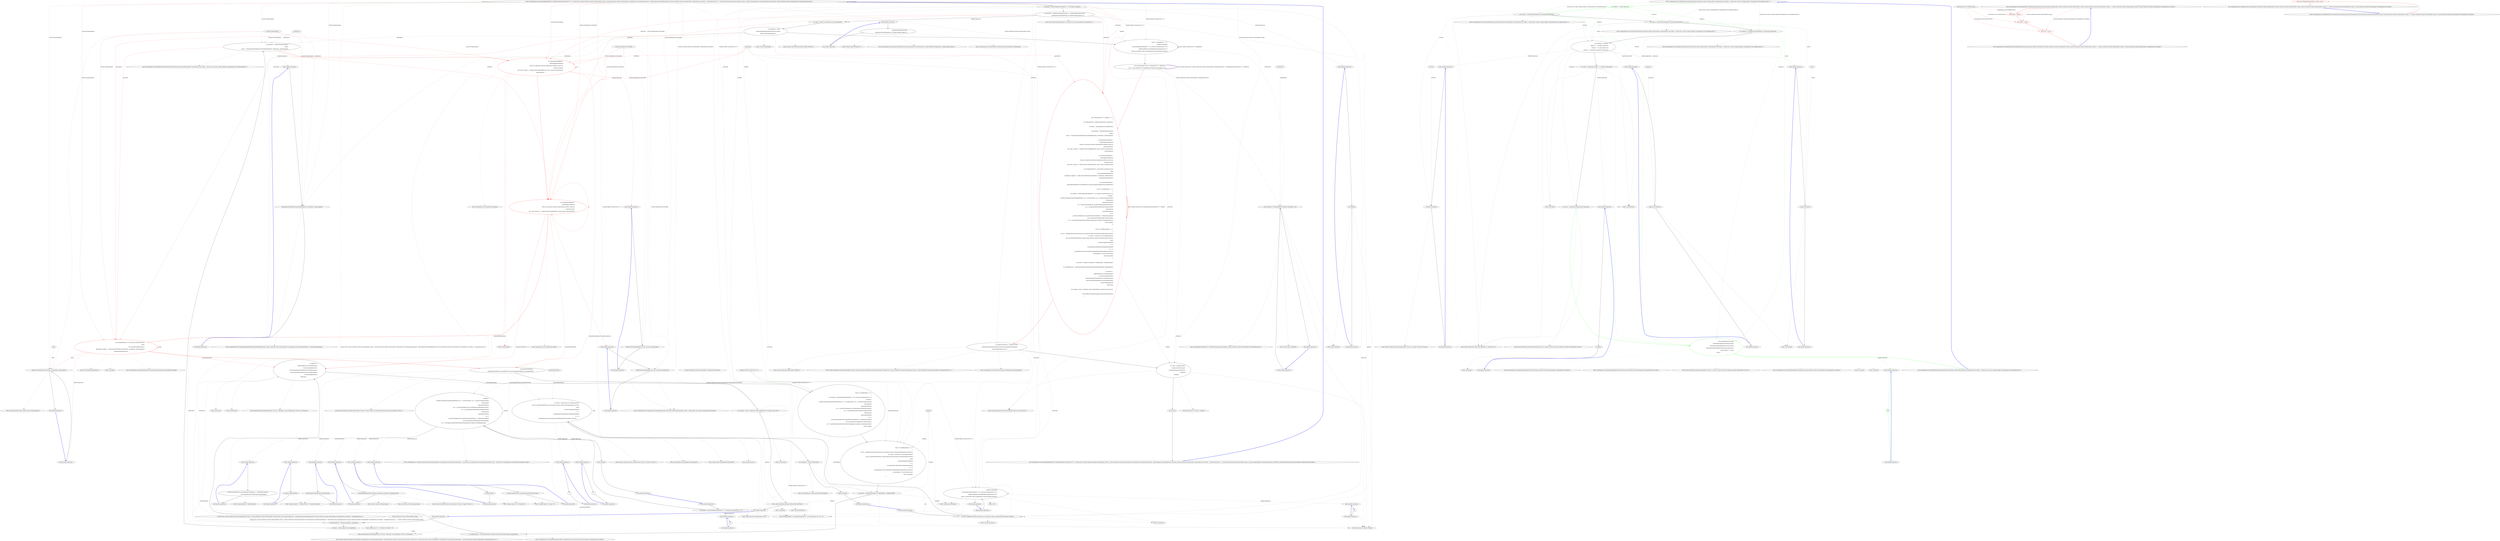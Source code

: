 digraph  {
m0_65 [label="Entry CommandLine.Core.TokenPartitioner.Partition(System.Collections.Generic.IEnumerable<CommandLine.Core.Token>, System.Func<string, CSharpx.Maybe<CommandLine.Core.TypeDescriptor>>)", span="12-12", cluster="CommandLine.Core.TokenPartitioner.Partition(System.Collections.Generic.IEnumerable<CommandLine.Core.Token>, System.Func<string, CSharpx.Maybe<CommandLine.Core.TypeDescriptor>>)", file="InstanceBuilder.cs"];
m0_14 [label="Entry Unk.ThrowingValidate", span="", cluster="Unk.ThrowingValidate", file="InstanceBuilder.cs"];
m0_101 [label="Entry T.SetProperties<T>(System.Collections.Generic.IEnumerable<CommandLine.Core.SpecificationProperty>, System.Func<CommandLine.Core.SpecificationProperty, bool>, System.Func<CommandLine.Core.SpecificationProperty, object>)", span="82-82", cluster="T.SetProperties<T>(System.Collections.Generic.IEnumerable<CommandLine.Core.SpecificationProperty>, System.Func<CommandLine.Core.SpecificationProperty, bool>, System.Func<CommandLine.Core.SpecificationProperty, object>)", file="InstanceBuilder.cs"];
m0_95 [label="Entry string.MatchName(string, string, System.StringComparer)", span="8-8", cluster="string.MatchName(string, string, System.StringComparer)", file="InstanceBuilder.cs"];
m0_140 [label="Entry System.Collections.Generic.IEnumerable<TSource>.ToArray<TSource>()", span="0-0", cluster="System.Collections.Generic.IEnumerable<TSource>.ToArray<TSource>()", file="InstanceBuilder.cs"];
m0_88 [label="Entry CommandLine.Core.TypeConverter.ChangeType(System.Collections.Generic.IEnumerable<string>, System.Type, bool, System.Globalization.CultureInfo)", span="14-14", cluster="CommandLine.Core.TypeConverter.ChangeType(System.Collections.Generic.IEnumerable<string>, System.Type, bool, System.Globalization.CultureInfo)", file="InstanceBuilder.cs"];
m0_0 [label="Entry CommandLine.Core.InstanceBuilder.Build<T>(CSharpx.Maybe<System.Func<T>>, System.Func<System.Collections.Generic.IEnumerable<string>, System.Collections.Generic.IEnumerable<CommandLine.Core.OptionSpecification>, RailwaySharp.ErrorHandling.Result<System.Collections.Generic.IEnumerable<CommandLine.Core.Token>, CommandLine.Error>>, System.Collections.Generic.IEnumerable<string>, System.StringComparer, System.Globalization.CultureInfo, System.Collections.Generic.IEnumerable<CommandLine.ErrorType>)", span="14-14", cluster="CommandLine.Core.InstanceBuilder.Build<T>(CSharpx.Maybe<System.Func<T>>, System.Func<System.Collections.Generic.IEnumerable<string>, System.Collections.Generic.IEnumerable<CommandLine.Core.OptionSpecification>, RailwaySharp.ErrorHandling.Result<System.Collections.Generic.IEnumerable<CommandLine.Core.Token>, CommandLine.Error>>, System.Collections.Generic.IEnumerable<string>, System.StringComparer, System.Globalization.CultureInfo, System.Collections.Generic.IEnumerable<CommandLine.ErrorType>)", file="InstanceBuilder.cs"];
m0_1 [label="var typeInfo = factory.MapValueOrDefault(f => f().GetType(), typeof(T))", span="22-22", cluster="CommandLine.Core.InstanceBuilder.Build<T>(CSharpx.Maybe<System.Func<T>>, System.Func<System.Collections.Generic.IEnumerable<string>, System.Collections.Generic.IEnumerable<CommandLine.Core.OptionSpecification>, RailwaySharp.ErrorHandling.Result<System.Collections.Generic.IEnumerable<CommandLine.Core.Token>, CommandLine.Error>>, System.Collections.Generic.IEnumerable<string>, System.StringComparer, System.Globalization.CultureInfo, System.Collections.Generic.IEnumerable<CommandLine.ErrorType>)", file="InstanceBuilder.cs"];
m0_5 [label="Func<T> makeDefault = () =>\r\n                typeof(T).IsMutable()\r\n                    ? factory.MapValueOrDefault(f => f(), Activator.CreateInstance<T>())\r\n                    : ReflectionHelper.CreateDefaultImmutableInstance<T>(\r\n                        (from p in specProps select p.Specification.ConversionType).ToArray())", span="33-37", cluster="CommandLine.Core.InstanceBuilder.Build<T>(CSharpx.Maybe<System.Func<T>>, System.Func<System.Collections.Generic.IEnumerable<string>, System.Collections.Generic.IEnumerable<CommandLine.Core.OptionSpecification>, RailwaySharp.ErrorHandling.Result<System.Collections.Generic.IEnumerable<CommandLine.Core.Token>, CommandLine.Error>>, System.Collections.Generic.IEnumerable<string>, System.StringComparer, System.Globalization.CultureInfo, System.Collections.Generic.IEnumerable<CommandLine.ErrorType>)", file="InstanceBuilder.cs"];
m0_7 [label="Func<ParserResult<T>> buildUp = () =>\r\n            {\r\n                var tokenizerResult = tokenizer(arguments, optionSpecs);\r\n\r\n                var tokens = tokenizerResult.SucceededWith();\r\n\r\n                var partitions = TokenPartitioner.Partition(\r\n                    tokens,\r\n                    name => TypeLookup.FindTypeDescriptorAndSibling(name, optionSpecs, nameComparer));\r\n\r\n                var optionSpecPropsResult =\r\n                    OptionMapper.MapValues(\r\n                        (from pt in specProps where pt.Specification.IsOption() select pt),\r\n                        partitions.Options,\r\n                        (vals, type, isScalar) => TypeConverter.ChangeType(vals, type, isScalar, parsingCulture),\r\n                        nameComparer);\r\n\r\n                var valueSpecPropsResult =\r\n                    ValueMapper.MapValues(\r\n                        (from pt in specProps where pt.Specification.IsValue() select pt),\r\n                        partitions.Values,\r\n                        (vals, type, isScalar) => TypeConverter.ChangeType(vals, type, isScalar, parsingCulture));\r\n\r\n                var missingValueErrors = from token in partitions.Errors\r\n                    select\r\n                        new MissingValueOptionError(\r\n                            optionSpecs.Single(o => token.Text.MatchName(o.ShortName, o.LongName, nameComparer))\r\n                                .FromOptionSpecification());\r\n\r\n                var specPropsWithValue =\r\n                    optionSpecPropsResult.SucceededWith().Concat(valueSpecPropsResult.SucceededWith());\r\n\r\n                Func<T> buildMutable = () =>\r\n                {\r\n                    var mutable = factory.MapValueOrDefault(f => f(), Activator.CreateInstance<T>());\r\n                    mutable =\r\n                        mutable.SetProperties(specPropsWithValue, sp => sp.Value.IsJust(), sp => sp.Value.FromJustOrFail())\r\n                            .SetProperties(\r\n                                specPropsWithValue,\r\n                                sp => sp.Value.IsNothing() && sp.Specification.DefaultValue.IsJust(),\r\n                                sp => sp.Specification.DefaultValue.FromJustOrFail())\r\n                            .SetProperties(\r\n                                specPropsWithValue,\r\n                                sp =>\r\n                                    sp.Value.IsNothing() && sp.Specification.TargetType == TargetType.Sequence\r\n                                    && sp.Specification.DefaultValue.MatchNothing(),\r\n                                sp => sp.Property.PropertyType.GetGenericArguments().Single().CreateEmptyArray());\r\n                    return mutable;\r\n                };\r\n\r\n                Func<T> buildImmutable = () =>\r\n                {\r\n                    var ctor = typeInfo.GetConstructor((from sp in specProps select sp.Property.PropertyType).ToArray());\r\n                    var values = (from prms in ctor.GetParameters()\r\n                        join sp in specPropsWithValue on prms.Name.ToLower() equals sp.Property.Name.ToLower()\r\n                        select\r\n                            sp.Value.MapValueOrDefault(\r\n                                v => v,\r\n                                sp.Specification.DefaultValue.MapValueOrDefault(\r\n                                    d => d,\r\n                                    sp.Specification.ConversionType.CreateDefaultForImmutable()))).ToArray();\r\n                    var immutable = (T)ctor.Invoke(values);\r\n                    return immutable;\r\n                };\r\n\r\n                var instance = typeInfo.IsMutable() ? buildMutable() : buildImmutable();\r\n\r\n                var validationErrors = specPropsWithValue.Validate(SpecificationPropertyRules.Lookup(tokens));\r\n\r\n                var allErrors =\r\n                    tokenizerResult.SuccessfulMessages()\r\n                        .Concat(missingValueErrors)\r\n                        .Concat(optionSpecPropsResult.SuccessfulMessages())\r\n                        .Concat(valueSpecPropsResult.SuccessfulMessages())\r\n                        .Concat(validationErrors)\r\n                        .Memorize();\r\n\r\n                var warnings = from e in allErrors where nonFatalErrors.Contains(e.Tag) select e;\r\n\r\n                return allErrors.Except(warnings).ToParserResult(instance);\r\n            }", span="42-122", cluster="CommandLine.Core.InstanceBuilder.Build<T>(CSharpx.Maybe<System.Func<T>>, System.Func<System.Collections.Generic.IEnumerable<string>, System.Collections.Generic.IEnumerable<CommandLine.Core.OptionSpecification>, RailwaySharp.ErrorHandling.Result<System.Collections.Generic.IEnumerable<CommandLine.Core.Token>, CommandLine.Error>>, System.Collections.Generic.IEnumerable<string>, System.StringComparer, System.Globalization.CultureInfo, System.Collections.Generic.IEnumerable<CommandLine.ErrorType>)", color=red, community=0, file="InstanceBuilder.cs"];
m0_8 [label="var preprocessorErrors = arguments.Any()\r\n                ? arguments.Preprocess(PreprocessorGuards.Lookup(nameComparer))\r\n                : Enumerable.Empty<Error>()", span="124-126", cluster="CommandLine.Core.InstanceBuilder.Build<T>(CSharpx.Maybe<System.Func<T>>, System.Func<System.Collections.Generic.IEnumerable<string>, System.Collections.Generic.IEnumerable<CommandLine.Core.OptionSpecification>, RailwaySharp.ErrorHandling.Result<System.Collections.Generic.IEnumerable<CommandLine.Core.Token>, CommandLine.Error>>, System.Collections.Generic.IEnumerable<string>, System.StringComparer, System.Globalization.CultureInfo, System.Collections.Generic.IEnumerable<CommandLine.ErrorType>)", file="InstanceBuilder.cs"];
m0_9 [label="var result = arguments.Any()\r\n                ? preprocessorErrors.Any()\r\n                    ? notParsed(preprocessorErrors)\r\n                    : buildUp()\r\n                : buildUp()", span="128-132", cluster="CommandLine.Core.InstanceBuilder.Build<T>(CSharpx.Maybe<System.Func<T>>, System.Func<System.Collections.Generic.IEnumerable<string>, System.Collections.Generic.IEnumerable<CommandLine.Core.OptionSpecification>, RailwaySharp.ErrorHandling.Result<System.Collections.Generic.IEnumerable<CommandLine.Core.Token>, CommandLine.Error>>, System.Collections.Generic.IEnumerable<string>, System.StringComparer, System.Globalization.CultureInfo, System.Collections.Generic.IEnumerable<CommandLine.ErrorType>)", file="InstanceBuilder.cs"];
m0_2 [label="var specProps = typeInfo.GetSpecifications(pi => SpecificationProperty.Create(\r\n                    Specification.FromProperty(pi), pi, Maybe.Nothing<object>()))", span="24-25", cluster="CommandLine.Core.InstanceBuilder.Build<T>(CSharpx.Maybe<System.Func<T>>, System.Func<System.Collections.Generic.IEnumerable<string>, System.Collections.Generic.IEnumerable<CommandLine.Core.OptionSpecification>, RailwaySharp.ErrorHandling.Result<System.Collections.Generic.IEnumerable<CommandLine.Core.Token>, CommandLine.Error>>, System.Collections.Generic.IEnumerable<string>, System.StringComparer, System.Globalization.CultureInfo, System.Collections.Generic.IEnumerable<CommandLine.ErrorType>)", file="InstanceBuilder.cs"];
m0_3 [label="var specs = from pt in specProps select pt.Specification", span="27-27", cluster="CommandLine.Core.InstanceBuilder.Build<T>(CSharpx.Maybe<System.Func<T>>, System.Func<System.Collections.Generic.IEnumerable<string>, System.Collections.Generic.IEnumerable<CommandLine.Core.OptionSpecification>, RailwaySharp.ErrorHandling.Result<System.Collections.Generic.IEnumerable<CommandLine.Core.Token>, CommandLine.Error>>, System.Collections.Generic.IEnumerable<string>, System.StringComparer, System.Globalization.CultureInfo, System.Collections.Generic.IEnumerable<CommandLine.ErrorType>)", file="InstanceBuilder.cs"];
m0_4 [label="var optionSpecs = specs\r\n                .ThrowingValidate(SpecificationGuards.Lookup)\r\n                .OfType<OptionSpecification>()", span="29-31", cluster="CommandLine.Core.InstanceBuilder.Build<T>(CSharpx.Maybe<System.Func<T>>, System.Func<System.Collections.Generic.IEnumerable<string>, System.Collections.Generic.IEnumerable<CommandLine.Core.OptionSpecification>, RailwaySharp.ErrorHandling.Result<System.Collections.Generic.IEnumerable<CommandLine.Core.Token>, CommandLine.Error>>, System.Collections.Generic.IEnumerable<string>, System.StringComparer, System.Globalization.CultureInfo, System.Collections.Generic.IEnumerable<CommandLine.ErrorType>)", file="InstanceBuilder.cs"];
m0_6 [label="Func<IEnumerable<Error>, ParserResult<T>> notParsed =\r\n                errs => new NotParsed<T>(makeDefault().GetType().ToTypeInfo(), errs)", span="39-40", cluster="CommandLine.Core.InstanceBuilder.Build<T>(CSharpx.Maybe<System.Func<T>>, System.Func<System.Collections.Generic.IEnumerable<string>, System.Collections.Generic.IEnumerable<CommandLine.Core.OptionSpecification>, RailwaySharp.ErrorHandling.Result<System.Collections.Generic.IEnumerable<CommandLine.Core.Token>, CommandLine.Error>>, System.Collections.Generic.IEnumerable<string>, System.StringComparer, System.Globalization.CultureInfo, System.Collections.Generic.IEnumerable<CommandLine.ErrorType>)", file="InstanceBuilder.cs"];
m0_10 [label="return result;", span="134-134", cluster="CommandLine.Core.InstanceBuilder.Build<T>(CSharpx.Maybe<System.Func<T>>, System.Func<System.Collections.Generic.IEnumerable<string>, System.Collections.Generic.IEnumerable<CommandLine.Core.OptionSpecification>, RailwaySharp.ErrorHandling.Result<System.Collections.Generic.IEnumerable<CommandLine.Core.Token>, CommandLine.Error>>, System.Collections.Generic.IEnumerable<string>, System.StringComparer, System.Globalization.CultureInfo, System.Collections.Generic.IEnumerable<CommandLine.ErrorType>)", file="InstanceBuilder.cs"];
m0_11 [label="Exit CommandLine.Core.InstanceBuilder.Build<T>(CSharpx.Maybe<System.Func<T>>, System.Func<System.Collections.Generic.IEnumerable<string>, System.Collections.Generic.IEnumerable<CommandLine.Core.OptionSpecification>, RailwaySharp.ErrorHandling.Result<System.Collections.Generic.IEnumerable<CommandLine.Core.Token>, CommandLine.Error>>, System.Collections.Generic.IEnumerable<string>, System.StringComparer, System.Globalization.CultureInfo, System.Collections.Generic.IEnumerable<CommandLine.ErrorType>)", span="14-14", cluster="CommandLine.Core.InstanceBuilder.Build<T>(CSharpx.Maybe<System.Func<T>>, System.Func<System.Collections.Generic.IEnumerable<string>, System.Collections.Generic.IEnumerable<CommandLine.Core.OptionSpecification>, RailwaySharp.ErrorHandling.Result<System.Collections.Generic.IEnumerable<CommandLine.Core.Token>, CommandLine.Error>>, System.Collections.Generic.IEnumerable<string>, System.StringComparer, System.Globalization.CultureInfo, System.Collections.Generic.IEnumerable<CommandLine.ErrorType>)", file="InstanceBuilder.cs"];
m0_38 [label="Entry Unk.>", span="", cluster="Unk.>", file="InstanceBuilder.cs"];
m0_46 [label="Entry System.Type.ToTypeInfo()", span="174-174", cluster="System.Type.ToTypeInfo()", file="InstanceBuilder.cs"];
m0_20 [label="Entry System.Func<T, TResult>.Invoke(T)", span="0-0", cluster="System.Func<T, TResult>.Invoke(T)", file="InstanceBuilder.cs"];
m0_68 [label="Entry CommandLine.Core.Specification.IsValue()", span="15-15", cluster="CommandLine.Core.Specification.IsValue()", file="InstanceBuilder.cs"];
m0_74 [label="Entry System.Collections.Generic.IEnumerable<CommandLine.Core.SpecificationProperty>.Validate(System.Collections.Generic.IEnumerable<System.Func<System.Collections.Generic.IEnumerable<CommandLine.Core.SpecificationProperty>, System.Collections.Generic.IEnumerable<CommandLine.Error>>>)", span="40-40", cluster="System.Collections.Generic.IEnumerable<CommandLine.Core.SpecificationProperty>.Validate(System.Collections.Generic.IEnumerable<System.Func<System.Collections.Generic.IEnumerable<CommandLine.Core.SpecificationProperty>, System.Collections.Generic.IEnumerable<CommandLine.Error>>>)", file="InstanceBuilder.cs"];
m0_19 [label="Entry System.Linq.Enumerable.Empty<TResult>()", span="0-0", cluster="System.Linq.Enumerable.Empty<TResult>()", file="InstanceBuilder.cs"];
m0_137 [label="Entry System.Reflection.MethodBase.GetParameters()", span="0-0", cluster="System.Reflection.MethodBase.GetParameters()", file="InstanceBuilder.cs"];
m0_45 [label="Entry CommandLine.NotParsed<T>.NotParsed(CommandLine.TypeInfo, System.Collections.Generic.IEnumerable<CommandLine.Error>)", span="163-163", cluster="CommandLine.NotParsed<T>.NotParsed(CommandLine.TypeInfo, System.Collections.Generic.IEnumerable<CommandLine.Error>)", file="InstanceBuilder.cs"];
m0_139 [label="Entry System.Type.CreateDefaultForImmutable()", span="149-149", cluster="System.Type.CreateDefaultForImmutable()", file="InstanceBuilder.cs"];
m0_136 [label="Entry Unk.GetConstructor", span="", cluster="Unk.GetConstructor", file="InstanceBuilder.cs"];
m0_70 [label="Entry Unk.Single", span="", cluster="Unk.Single", file="InstanceBuilder.cs"];
m0_13 [label="Entry System.Type.GetSpecifications<T>(System.Func<System.Reflection.PropertyInfo, T>)", span="16-16", cluster="System.Type.GetSpecifications<T>(System.Func<System.Reflection.PropertyInfo, T>)", file="InstanceBuilder.cs"];
m0_78 [label="Entry Unk.Contains", span="", cluster="Unk.Contains", file="InstanceBuilder.cs"];
m0_16 [label="Entry System.Collections.Generic.IEnumerable<TSource>.Any<TSource>()", span="0-0", cluster="System.Collections.Generic.IEnumerable<TSource>.Any<TSource>()", file="InstanceBuilder.cs"];
m0_21 [label="Entry System.Func<TResult>.Invoke()", span="0-0", cluster="System.Func<TResult>.Invoke()", file="InstanceBuilder.cs"];
m0_25 [label="Entry object.GetType()", span="0-0", cluster="object.GetType()", file="InstanceBuilder.cs"];
m0_145 [label="Entry lambda expression", span="101-101", cluster="lambda expression", file="InstanceBuilder.cs"];
m0_33 [label="typeof(T).IsMutable()\r\n                    ? factory.MapValueOrDefault(f => f(), Activator.CreateInstance<T>())\r\n                    : ReflectionHelper.CreateDefaultImmutableInstance<T>(\r\n                        (from p in specProps select p.Specification.ConversionType).ToArray())", span="34-37", cluster="lambda expression", file="InstanceBuilder.cs"];
m0_48 [label="var tokenizerResult = tokenizer(arguments, optionSpecs)", span="44-44", cluster="lambda expression", file="InstanceBuilder.cs"];
m0_50 [label="var partitions = TokenPartitioner.Partition(\r\n                    tokens,\r\n                    name => TypeLookup.FindTypeDescriptorAndSibling(name, optionSpecs, nameComparer))", span="48-50", cluster="lambda expression", file="InstanceBuilder.cs"];
m0_82 [label="TypeLookup.FindTypeDescriptorAndSibling(name, optionSpecs, nameComparer)", span="50-50", cluster="lambda expression", file="InstanceBuilder.cs"];
m0_51 [label="var optionSpecPropsResult =\r\n                    OptionMapper.MapValues(\r\n                        (from pt in specProps where pt.Specification.IsOption() select pt),\r\n                        partitions.Options,\r\n                        (vals, type, isScalar) => TypeConverter.ChangeType(vals, type, isScalar, parsingCulture),\r\n                        nameComparer)", span="52-57", cluster="lambda expression", color=red, community=0, file="InstanceBuilder.cs"];
m0_86 [label="TypeConverter.ChangeType(vals, type, isScalar, parsingCulture)", span="56-56", cluster="lambda expression", file="InstanceBuilder.cs"];
m0_52 [label="var valueSpecPropsResult =\r\n                    ValueMapper.MapValues(\r\n                        (from pt in specProps where pt.Specification.IsValue() select pt),\r\n                        partitions.Values,\r\n                        (vals, type, isScalar) => TypeConverter.ChangeType(vals, type, isScalar, parsingCulture))", span="59-63", cluster="lambda expression", color=red, community=0, file="InstanceBuilder.cs"];
m0_90 [label="TypeConverter.ChangeType(vals, type, isScalar, parsingCulture)", span="63-63", cluster="lambda expression", file="InstanceBuilder.cs"];
m0_53 [label="var missingValueErrors = from token in partitions.Errors\r\n                    select\r\n                        new MissingValueOptionError(\r\n                            optionSpecs.Single(o => token.Text.MatchName(o.ShortName, o.LongName, nameComparer))\r\n                                .FromOptionSpecification())", span="65-69", cluster="lambda expression", color=red, community=1, file="InstanceBuilder.cs"];
m0_93 [label="token.Text.MatchName(o.ShortName, o.LongName, nameComparer)", span="68-68", cluster="lambda expression", file="InstanceBuilder.cs"];
m0_55 [label="Func<T> buildMutable = () =>\r\n                {\r\n                    var mutable = factory.MapValueOrDefault(f => f(), Activator.CreateInstance<T>());\r\n                    mutable =\r\n                        mutable.SetProperties(specPropsWithValue, sp => sp.Value.IsJust(), sp => sp.Value.FromJustOrFail())\r\n                            .SetProperties(\r\n                                specPropsWithValue,\r\n                                sp => sp.Value.IsNothing() && sp.Specification.DefaultValue.IsJust(),\r\n                                sp => sp.Specification.DefaultValue.FromJustOrFail())\r\n                            .SetProperties(\r\n                                specPropsWithValue,\r\n                                sp =>\r\n                                    sp.Value.IsNothing() && sp.Specification.TargetType == TargetType.Sequence\r\n                                    && sp.Specification.DefaultValue.MatchNothing(),\r\n                                sp => sp.Property.PropertyType.GetGenericArguments().Single().CreateEmptyArray());\r\n                    return mutable;\r\n                }", span="74-90", cluster="lambda expression", file="InstanceBuilder.cs"];
m0_97 [label="var mutable = factory.MapValueOrDefault(f => f(), Activator.CreateInstance<T>())", span="76-76", cluster="lambda expression", file="InstanceBuilder.cs"];
m0_60 [label="var warnings = from e in allErrors where nonFatalErrors.Contains(e.Tag) select e", span="119-119", cluster="lambda expression", file="InstanceBuilder.cs"];
m0_22 [label="Entry lambda expression", span="22-22", cluster="lambda expression", file="InstanceBuilder.cs"];
m0_56 [label="Func<T> buildImmutable = () =>\r\n                {\r\n                    var ctor = typeInfo.GetConstructor((from sp in specProps select sp.Property.PropertyType).ToArray());\r\n                    var values = (from prms in ctor.GetParameters()\r\n                        join sp in specPropsWithValue on prms.Name.ToLower() equals sp.Property.Name.ToLower()\r\n                        select\r\n                            sp.Value.MapValueOrDefault(\r\n                                v => v,\r\n                                sp.Specification.DefaultValue.MapValueOrDefault(\r\n                                    d => d,\r\n                                    sp.Specification.ConversionType.CreateDefaultForImmutable()))).ToArray();\r\n                    var immutable = (T)ctor.Invoke(values);\r\n                    return immutable;\r\n                }", span="92-105", cluster="lambda expression", file="InstanceBuilder.cs"];
m0_131 [label="var ctor = typeInfo.GetConstructor((from sp in specProps select sp.Property.PropertyType).ToArray())", span="94-94", cluster="lambda expression", file="InstanceBuilder.cs"];
m0_57 [label="var instance = typeInfo.IsMutable() ? buildMutable() : buildImmutable()", span="107-107", cluster="lambda expression", file="InstanceBuilder.cs"];
m0_26 [label="Entry lambda expression", span="24-25", cluster="lambda expression", file="InstanceBuilder.cs"];
m0_43 [label="new NotParsed<T>(makeDefault().GetType().ToTypeInfo(), errs)", span="40-40", cluster="lambda expression", file="InstanceBuilder.cs"];
m0_23 [label="f().GetType()", span="22-22", cluster="lambda expression", file="InstanceBuilder.cs"];
m0_24 [label="Exit lambda expression", span="22-22", cluster="lambda expression", file="InstanceBuilder.cs"];
m0_27 [label="SpecificationProperty.Create(\r\n                    Specification.FromProperty(pi), pi, Maybe.Nothing<object>())", span="24-25", cluster="lambda expression", file="InstanceBuilder.cs"];
m0_28 [label="Exit lambda expression", span="24-25", cluster="lambda expression", file="InstanceBuilder.cs"];
m0_32 [label="Entry lambda expression", span="33-37", cluster="lambda expression", file="InstanceBuilder.cs"];
m0_34 [label="Exit lambda expression", span="33-37", cluster="lambda expression", file="InstanceBuilder.cs"];
m0_39 [label="Entry lambda expression", span="35-35", cluster="lambda expression", file="InstanceBuilder.cs"];
m0_40 [label="f()", span="35-35", cluster="lambda expression", file="InstanceBuilder.cs"];
m0_41 [label="Exit lambda expression", span="35-35", cluster="lambda expression", file="InstanceBuilder.cs"];
m0_42 [label="Entry lambda expression", span="40-40", cluster="lambda expression", file="InstanceBuilder.cs"];
m0_44 [label="Exit lambda expression", span="40-40", cluster="lambda expression", file="InstanceBuilder.cs"];
m0_47 [label="Entry lambda expression", span="42-122", cluster="lambda expression", file="InstanceBuilder.cs"];
m0_49 [label="var tokens = tokenizerResult.SucceededWith()", span="46-46", cluster="lambda expression", file="InstanceBuilder.cs"];
m0_59 [label="var allErrors =\r\n                    tokenizerResult.SuccessfulMessages()\r\n                        .Concat(missingValueErrors)\r\n                        .Concat(optionSpecPropsResult.SuccessfulMessages())\r\n                        .Concat(valueSpecPropsResult.SuccessfulMessages())\r\n                        .Concat(validationErrors)\r\n                        .Memorize()", span="111-117", cluster="lambda expression", file="InstanceBuilder.cs"];
m0_58 [label="var validationErrors = specPropsWithValue.Validate(SpecificationPropertyRules.Lookup(tokens))", span="109-109", cluster="lambda expression", file="InstanceBuilder.cs"];
m0_81 [label="Entry lambda expression", span="50-50", cluster="lambda expression", file="InstanceBuilder.cs"];
m0_85 [label="Entry lambda expression", span="56-56", cluster="lambda expression", file="InstanceBuilder.cs"];
m0_54 [label="var specPropsWithValue =\r\n                    optionSpecPropsResult.SucceededWith().Concat(valueSpecPropsResult.SucceededWith())", span="71-72", cluster="lambda expression", file="InstanceBuilder.cs"];
m0_89 [label="Entry lambda expression", span="63-63", cluster="lambda expression", file="InstanceBuilder.cs"];
m0_92 [label="Entry lambda expression", span="68-68", cluster="lambda expression", file="InstanceBuilder.cs"];
m0_98 [label="mutable =\r\n                        mutable.SetProperties(specPropsWithValue, sp => sp.Value.IsJust(), sp => sp.Value.FromJustOrFail())\r\n                            .SetProperties(\r\n                                specPropsWithValue,\r\n                                sp => sp.Value.IsNothing() && sp.Specification.DefaultValue.IsJust(),\r\n                                sp => sp.Specification.DefaultValue.FromJustOrFail())\r\n                            .SetProperties(\r\n                                specPropsWithValue,\r\n                                sp =>\r\n                                    sp.Value.IsNothing() && sp.Specification.TargetType == TargetType.Sequence\r\n                                    && sp.Specification.DefaultValue.MatchNothing(),\r\n                                sp => sp.Property.PropertyType.GetGenericArguments().Single().CreateEmptyArray())", span="77-88", cluster="lambda expression", file="InstanceBuilder.cs"];
m0_132 [label="var values = (from prms in ctor.GetParameters()\r\n                        join sp in specPropsWithValue on prms.Name.ToLower() equals sp.Property.Name.ToLower()\r\n                        select\r\n                            sp.Value.MapValueOrDefault(\r\n                                v => v,\r\n                                sp.Specification.DefaultValue.MapValueOrDefault(\r\n                                    d => d,\r\n                                    sp.Specification.ConversionType.CreateDefaultForImmutable()))).ToArray()", span="95-102", cluster="lambda expression", file="InstanceBuilder.cs"];
m0_61 [label="return allErrors.Except(warnings).ToParserResult(instance);", span="121-121", cluster="lambda expression", file="InstanceBuilder.cs"];
m0_62 [label="Exit lambda expression", span="42-122", cluster="lambda expression", file="InstanceBuilder.cs"];
m0_83 [label="Exit lambda expression", span="50-50", cluster="lambda expression", file="InstanceBuilder.cs"];
m0_87 [label="Exit lambda expression", span="56-56", cluster="lambda expression", file="InstanceBuilder.cs"];
m0_91 [label="Exit lambda expression", span="63-63", cluster="lambda expression", file="InstanceBuilder.cs"];
m0_94 [label="Exit lambda expression", span="68-68", cluster="lambda expression", file="InstanceBuilder.cs"];
m0_96 [label="Entry lambda expression", span="74-90", cluster="lambda expression", file="InstanceBuilder.cs"];
m0_102 [label="Entry lambda expression", span="76-76", cluster="lambda expression", file="InstanceBuilder.cs"];
m0_99 [label="return mutable;", span="89-89", cluster="lambda expression", file="InstanceBuilder.cs"];
m0_105 [label="Entry lambda expression", span="78-78", cluster="lambda expression", file="InstanceBuilder.cs"];
m0_109 [label="Entry lambda expression", span="78-78", cluster="lambda expression", file="InstanceBuilder.cs"];
m0_113 [label="Entry lambda expression", span="81-81", cluster="lambda expression", file="InstanceBuilder.cs"];
m0_117 [label="Entry lambda expression", span="82-82", cluster="lambda expression", file="InstanceBuilder.cs"];
m0_120 [label="Entry lambda expression", span="85-87", cluster="lambda expression", file="InstanceBuilder.cs"];
m0_124 [label="Entry lambda expression", span="88-88", cluster="lambda expression", file="InstanceBuilder.cs"];
m0_100 [label="Exit lambda expression", span="74-90", cluster="lambda expression", file="InstanceBuilder.cs"];
m0_103 [label="f()", span="76-76", cluster="lambda expression", file="InstanceBuilder.cs"];
m0_104 [label="Exit lambda expression", span="76-76", cluster="lambda expression", file="InstanceBuilder.cs"];
m0_106 [label="sp.Value.IsJust()", span="78-78", cluster="lambda expression", file="InstanceBuilder.cs"];
m0_107 [label="Exit lambda expression", span="78-78", cluster="lambda expression", file="InstanceBuilder.cs"];
m0_110 [label="sp.Value.FromJustOrFail()", span="78-78", cluster="lambda expression", file="InstanceBuilder.cs"];
m0_111 [label="Exit lambda expression", span="78-78", cluster="lambda expression", file="InstanceBuilder.cs"];
m0_114 [label="sp.Value.IsNothing() && sp.Specification.DefaultValue.IsJust()", span="81-81", cluster="lambda expression", file="InstanceBuilder.cs"];
m0_115 [label="Exit lambda expression", span="81-81", cluster="lambda expression", file="InstanceBuilder.cs"];
m0_118 [label="sp.Specification.DefaultValue.FromJustOrFail()", span="82-82", cluster="lambda expression", file="InstanceBuilder.cs"];
m0_119 [label="Exit lambda expression", span="82-82", cluster="lambda expression", file="InstanceBuilder.cs"];
m0_121 [label="sp.Value.IsNothing() && sp.Specification.TargetType == TargetType.Sequence\r\n                                    && sp.Specification.DefaultValue.MatchNothing()", span="86-87", cluster="lambda expression", file="InstanceBuilder.cs"];
m0_122 [label="Exit lambda expression", span="85-87", cluster="lambda expression", file="InstanceBuilder.cs"];
m0_125 [label="sp.Property.PropertyType.GetGenericArguments().Single().CreateEmptyArray()", span="88-88", cluster="lambda expression", file="InstanceBuilder.cs"];
m0_126 [label="Exit lambda expression", span="88-88", cluster="lambda expression", file="InstanceBuilder.cs"];
m0_130 [label="Entry lambda expression", span="92-105", cluster="lambda expression", file="InstanceBuilder.cs"];
m0_133 [label="var immutable = (T)ctor.Invoke(values)", span="103-103", cluster="lambda expression", file="InstanceBuilder.cs"];
m0_142 [label="Entry lambda expression", span="99-99", cluster="lambda expression", file="InstanceBuilder.cs"];
m0_134 [label="return immutable;", span="104-104", cluster="lambda expression", file="InstanceBuilder.cs"];
m0_135 [label="Exit lambda expression", span="92-105", cluster="lambda expression", file="InstanceBuilder.cs"];
m0_143 [label=v, span="99-99", cluster="lambda expression", file="InstanceBuilder.cs"];
m0_144 [label="Exit lambda expression", span="99-99", cluster="lambda expression", file="InstanceBuilder.cs"];
m0_146 [label=d, span="101-101", cluster="lambda expression", file="InstanceBuilder.cs"];
m0_147 [label="Exit lambda expression", span="101-101", cluster="lambda expression", file="InstanceBuilder.cs"];
m0_73 [label="Entry CommandLine.Core.SpecificationPropertyRules.Lookup(System.Collections.Generic.IEnumerable<CommandLine.Core.Token>)", span="12-12", cluster="CommandLine.Core.SpecificationPropertyRules.Lookup(System.Collections.Generic.IEnumerable<CommandLine.Core.Token>)", file="InstanceBuilder.cs"];
m0_18 [label="Entry System.Collections.Generic.IEnumerable<string>.Preprocess(System.Collections.Generic.IEnumerable<System.Func<System.Collections.Generic.IEnumerable<string>, System.Collections.Generic.IEnumerable<CommandLine.Error>>>)", span="11-11", cluster="System.Collections.Generic.IEnumerable<string>.Preprocess(System.Collections.Generic.IEnumerable<System.Func<System.Collections.Generic.IEnumerable<string>, System.Collections.Generic.IEnumerable<CommandLine.Error>>>)", file="InstanceBuilder.cs"];
m0_69 [label="Entry CommandLine.MissingValueOptionError.MissingValueOptionError(CommandLine.NameInfo)", span="294-294", cluster="CommandLine.MissingValueOptionError.MissingValueOptionError(CommandLine.NameInfo)", file="InstanceBuilder.cs"];
m0_75 [label="Entry RailwaySharp.ErrorHandling.Result<TSuccess, TMessage>.SuccessfulMessages<TSuccess, TMessage>()", span="15-15", cluster="RailwaySharp.ErrorHandling.Result<TSuccess, TMessage>.SuccessfulMessages<TSuccess, TMessage>()", file="InstanceBuilder.cs"];
m0_76 [label="Entry Unk.Concat", span="", cluster="Unk.Concat", file="InstanceBuilder.cs"];
m0_128 [label="Entry System.Collections.Generic.IEnumerable<TSource>.Single<TSource>()", span="0-0", cluster="System.Collections.Generic.IEnumerable<TSource>.Single<TSource>()", file="InstanceBuilder.cs"];
m0_129 [label="Entry System.Type.CreateEmptyArray()", span="125-125", cluster="System.Type.CreateEmptyArray()", file="InstanceBuilder.cs"];
m0_127 [label="Entry System.Type.GetGenericArguments()", span="0-0", cluster="System.Type.GetGenericArguments()", file="InstanceBuilder.cs"];
m0_77 [label="Entry Unk.Memorize", span="", cluster="Unk.Memorize", file="InstanceBuilder.cs"];
m0_138 [label="Entry string.ToLower()", span="0-0", cluster="string.ToLower()", file="InstanceBuilder.cs"];
m0_79 [label="Entry Unk.Except", span="", cluster="Unk.Except", file="InstanceBuilder.cs"];
m0_80 [label="Entry Unk.ToParserResult", span="", cluster="Unk.ToParserResult", file="InstanceBuilder.cs"];
m0_84 [label="Entry CommandLine.Core.TypeLookup.FindTypeDescriptorAndSibling(string, System.Collections.Generic.IEnumerable<CommandLine.Core.OptionSpecification>, System.StringComparer)", span="11-11", cluster="CommandLine.Core.TypeLookup.FindTypeDescriptorAndSibling(string, System.Collections.Generic.IEnumerable<CommandLine.Core.OptionSpecification>, System.StringComparer)", file="InstanceBuilder.cs"];
m0_30 [label="Entry CSharpx.Maybe.Nothing<T>()", span="116-116", cluster="CSharpx.Maybe.Nothing<T>()", file="InstanceBuilder.cs"];
m0_36 [label="Entry System.Activator.CreateInstance<T>()", span="0-0", cluster="System.Activator.CreateInstance<T>()", file="InstanceBuilder.cs"];
m0_64 [label="Entry RailwaySharp.ErrorHandling.Result<TSuccess, TMessage>.SucceededWith<TSuccess, TMessage>()", span="653-653", cluster="RailwaySharp.ErrorHandling.Result<TSuccess, TMessage>.SucceededWith<TSuccess, TMessage>()", file="InstanceBuilder.cs"];
m0_12 [label="Entry CSharpx.Maybe<T1>.MapValueOrDefault<T1, T2>(System.Func<T1, T2>, T2)", span="377-377", cluster="CSharpx.Maybe<T1>.MapValueOrDefault<T1, T2>(System.Func<T1, T2>, T2)", file="InstanceBuilder.cs"];
m0_66 [label="Entry CommandLine.Core.Specification.IsOption()", span="10-10", cluster="CommandLine.Core.Specification.IsOption()", file="InstanceBuilder.cs"];
m0_116 [label="Entry CSharpx.Maybe<T>.IsNothing<T>()", span="334-334", cluster="CSharpx.Maybe<T>.IsNothing<T>()", file="InstanceBuilder.cs"];
m0_123 [label="Entry CSharpx.Maybe<T>.MatchNothing()", span="57-57", cluster="CSharpx.Maybe<T>.MatchNothing()", file="InstanceBuilder.cs"];
m0_35 [label="Entry System.Type.IsMutable()", span="139-139", cluster="System.Type.IsMutable()", file="InstanceBuilder.cs"];
m0_31 [label="Entry CommandLine.Core.SpecificationProperty.Create(CommandLine.Core.Specification, System.Reflection.PropertyInfo, CSharpx.Maybe<object>)", span="21-21", cluster="CommandLine.Core.SpecificationProperty.Create(CommandLine.Core.Specification, System.Reflection.PropertyInfo, CSharpx.Maybe<object>)", file="InstanceBuilder.cs"];
m0_112 [label="Entry CSharpx.Maybe<T>.FromJustOrFail<T>(System.Exception)", span="355-355", cluster="CSharpx.Maybe<T>.FromJustOrFail<T>(System.Exception)", file="InstanceBuilder.cs"];
m0_71 [label="Entry Unk.FromOptionSpecification", span="", cluster="Unk.FromOptionSpecification", file="InstanceBuilder.cs"];
m0_15 [label="Entry System.Collections.IEnumerable.OfType<TResult>()", span="0-0", cluster="System.Collections.IEnumerable.OfType<TResult>()", file="InstanceBuilder.cs"];
m0_17 [label="Entry CommandLine.Core.PreprocessorGuards.Lookup(System.StringComparer)", span="11-11", cluster="CommandLine.Core.PreprocessorGuards.Lookup(System.StringComparer)", file="InstanceBuilder.cs"];
m0_141 [label="Entry System.Reflection.ConstructorInfo.Invoke(object[])", span="0-0", cluster="System.Reflection.ConstructorInfo.Invoke(object[])", file="InstanceBuilder.cs"];
m0_37 [label="Entry Unk.ToArray", span="", cluster="Unk.ToArray", file="InstanceBuilder.cs"];
m0_108 [label="Entry CSharpx.Maybe<T>.IsJust<T>()", span="326-326", cluster="CSharpx.Maybe<T>.IsJust<T>()", file="InstanceBuilder.cs"];
m0_29 [label="Entry CommandLine.Core.Specification.FromProperty(System.Reflection.PropertyInfo)", span="103-103", cluster="CommandLine.Core.Specification.FromProperty(System.Reflection.PropertyInfo)", file="InstanceBuilder.cs"];
m0_63 [label="Entry System.Func<T1, T2, TResult>.Invoke(T1, T2)", span="0-0", cluster="System.Func<T1, T2, TResult>.Invoke(T1, T2)", file="InstanceBuilder.cs"];
m0_72 [label="Entry System.Collections.Generic.IEnumerable<TSource>.Concat<TSource>(System.Collections.Generic.IEnumerable<TSource>)", span="0-0", cluster="System.Collections.Generic.IEnumerable<TSource>.Concat<TSource>(System.Collections.Generic.IEnumerable<TSource>)", file="InstanceBuilder.cs"];
m0_67 [label="Entry Unk.MapValues", span="", cluster="Unk.MapValues", file="InstanceBuilder.cs"];
m0_148 [label="CSharpx.Maybe<System.Func<T>>", span="", file="InstanceBuilder.cs"];
m0_149 [label=specProps, span="", file="InstanceBuilder.cs"];
m0_150 [label=makeDefault, span="", file="InstanceBuilder.cs"];
m0_151 [label="System.Func<System.Collections.Generic.IEnumerable<string>, System.Collections.Generic.IEnumerable<CommandLine.Core.OptionSpecification>, RailwaySharp.ErrorHandling.Result<System.Collections.Generic.IEnumerable<CommandLine.Core.Token>, CommandLine.Error>>", span="", file="InstanceBuilder.cs"];
m0_152 [label="System.Collections.Generic.IEnumerable<string>", span="", file="InstanceBuilder.cs"];
m0_153 [label=optionSpecs, span="", file="InstanceBuilder.cs"];
m0_154 [label="System.StringComparer", span="", file="InstanceBuilder.cs"];
m0_155 [label="System.Globalization.CultureInfo", span="", file="InstanceBuilder.cs"];
m0_156 [label=typeInfo, span="", file="InstanceBuilder.cs"];
m0_157 [label="System.Collections.Generic.IEnumerable<CommandLine.ErrorType>", span="", file="InstanceBuilder.cs"];
m0_158 [label=token, span="", file="InstanceBuilder.cs"];
m0_159 [label=specPropsWithValue, span="", file="InstanceBuilder.cs"];
m2_0 [label="Entry CommandLine.Core.TokenPartitioner.Partition(System.Collections.Generic.IEnumerable<CommandLine.Core.Token>, System.Func<string, CSharpx.Maybe<CommandLine.Core.TypeDescriptor>>)", span="12-12", cluster="CommandLine.Core.TokenPartitioner.Partition(System.Collections.Generic.IEnumerable<CommandLine.Core.Token>, System.Func<string, CSharpx.Maybe<CommandLine.Core.TypeDescriptor>>)", file="TokenPartitioner.cs"];
m2_1 [label="var tokenList = tokens.Memorize()", span="16-16", cluster="CommandLine.Core.TokenPartitioner.Partition(System.Collections.Generic.IEnumerable<CommandLine.Core.Token>, System.Func<string, CSharpx.Maybe<CommandLine.Core.TypeDescriptor>>)", file="TokenPartitioner.cs", color=green, community=0];
m2_2 [label="var switches = Switch.Partition(tokenList, typeLookup).Memorize()", span="17-17", cluster="CommandLine.Core.TokenPartitioner.Partition(System.Collections.Generic.IEnumerable<CommandLine.Core.Token>, System.Func<string, CSharpx.Maybe<CommandLine.Core.TypeDescriptor>>)", file="TokenPartitioner.cs"];
m2_3 [label="var scalars = Scalar.Partition(tokenList, typeLookup).Memorize()", span="18-18", cluster="CommandLine.Core.TokenPartitioner.Partition(System.Collections.Generic.IEnumerable<CommandLine.Core.Token>, System.Func<string, CSharpx.Maybe<CommandLine.Core.TypeDescriptor>>)", file="TokenPartitioner.cs"];
m2_4 [label="var sequences = Sequence.Partition(tokenList, typeLookup).Memorize()", span="19-19", cluster="CommandLine.Core.TokenPartitioner.Partition(System.Collections.Generic.IEnumerable<CommandLine.Core.Token>, System.Func<string, CSharpx.Maybe<CommandLine.Core.TypeDescriptor>>)", file="TokenPartitioner.cs"];
m2_5 [label="var nonOptions = tokenList\r\n                .Where(t => !switches.Contains(t))\r\n                .Where(t => !scalars.Contains(t))\r\n                .Where(t => !sequences.Contains(t)).Memorize()", span="20-23", cluster="CommandLine.Core.TokenPartitioner.Partition(System.Collections.Generic.IEnumerable<CommandLine.Core.Token>, System.Func<string, CSharpx.Maybe<CommandLine.Core.TypeDescriptor>>)", file="TokenPartitioner.cs"];
m2_8 [label="return TokenPartitions.Create(\r\n                    KeyValuePairHelper.ForSwitch(switches)\r\n                        .Concat(KeyValuePairHelper.ForScalar(scalars))\r\n                        .Concat(KeyValuePairHelper.ForSequence(sequences)),\r\n                values.Select(t => t.Text),\r\n                errors);", span="27-32", cluster="CommandLine.Core.TokenPartitioner.Partition(System.Collections.Generic.IEnumerable<CommandLine.Core.Token>, System.Func<string, CSharpx.Maybe<CommandLine.Core.TypeDescriptor>>)", color=green, community=0, file="TokenPartitioner.cs"];
m2_6 [label="var values = nonOptions.Where(v => v.IsValue()).Memorize()", span="24-24", cluster="CommandLine.Core.TokenPartitioner.Partition(System.Collections.Generic.IEnumerable<CommandLine.Core.Token>, System.Func<string, CSharpx.Maybe<CommandLine.Core.TypeDescriptor>>)", file="TokenPartitioner.cs"];
m2_7 [label="var errors = nonOptions.Except(values).Memorize()", span="25-25", cluster="CommandLine.Core.TokenPartitioner.Partition(System.Collections.Generic.IEnumerable<CommandLine.Core.Token>, System.Func<string, CSharpx.Maybe<CommandLine.Core.TypeDescriptor>>)", file="TokenPartitioner.cs"];
m2_9 [label="Exit CommandLine.Core.TokenPartitioner.Partition(System.Collections.Generic.IEnumerable<CommandLine.Core.Token>, System.Func<string, CSharpx.Maybe<CommandLine.Core.TypeDescriptor>>)", span="12-12", cluster="CommandLine.Core.TokenPartitioner.Partition(System.Collections.Generic.IEnumerable<CommandLine.Core.Token>, System.Func<string, CSharpx.Maybe<CommandLine.Core.TypeDescriptor>>)", file="TokenPartitioner.cs"];
m2_14 [label="Entry Unk.Where", span="", cluster="Unk.Where", file="TokenPartitioner.cs"];
m2_22 [label="Entry Unk.Create", span="", cluster="Unk.Create", file="TokenPartitioner.cs"];
m2_26 [label="Entry System.Collections.Generic.IEnumerable<TSource>.Contains<TSource>(TSource)", span="0-0", cluster="System.Collections.Generic.IEnumerable<TSource>.Contains<TSource>(TSource)", file="TokenPartitioner.cs"];
m2_13 [label="Entry CommandLine.Core.Sequence.Partition(System.Collections.Generic.IEnumerable<CommandLine.Core.Token>, System.Func<string, CSharpx.Maybe<CommandLine.Core.TypeDescriptor>>)", span="12-12", cluster="CommandLine.Core.Sequence.Partition(System.Collections.Generic.IEnumerable<CommandLine.Core.Token>, System.Func<string, CSharpx.Maybe<CommandLine.Core.TypeDescriptor>>)", file="TokenPartitioner.cs"];
m2_21 [label="Entry Unk.Select", span="", cluster="Unk.Select", file="TokenPartitioner.cs"];
m2_15 [label="Entry Unk.Memorize", span="", cluster="Unk.Memorize", file="TokenPartitioner.cs"];
m2_30 [label="Entry Unk.Contains", span="", cluster="Unk.Contains", file="TokenPartitioner.cs"];
m2_11 [label="Entry CommandLine.Core.Switch.Partition(System.Collections.Generic.IEnumerable<CommandLine.Core.Token>, System.Func<string, CSharpx.Maybe<CommandLine.Core.TypeDescriptor>>)", span="11-11", cluster="CommandLine.Core.Switch.Partition(System.Collections.Generic.IEnumerable<CommandLine.Core.Token>, System.Func<string, CSharpx.Maybe<CommandLine.Core.TypeDescriptor>>)", file="TokenPartitioner.cs"];
m2_16 [label="Entry System.Collections.Generic.IEnumerable<TSource>.Except<TSource>(System.Collections.Generic.IEnumerable<TSource>)", span="0-0", cluster="System.Collections.Generic.IEnumerable<TSource>.Except<TSource>(System.Collections.Generic.IEnumerable<TSource>)", file="TokenPartitioner.cs"];
m2_38 [label="Entry lambda expression", span="31-31", cluster="lambda expression", file="TokenPartitioner.cs"];
m2_24 [label="!switches.Contains(t)", span="21-21", cluster="lambda expression", file="TokenPartitioner.cs"];
m2_28 [label="!scalars.Contains(t)", span="22-22", cluster="lambda expression", file="TokenPartitioner.cs"];
m2_32 [label="!sequences.Contains(t)", span="23-23", cluster="lambda expression", file="TokenPartitioner.cs"];
m2_23 [label="Entry lambda expression", span="21-21", cluster="lambda expression", file="TokenPartitioner.cs"];
m2_27 [label="Entry lambda expression", span="22-22", cluster="lambda expression", file="TokenPartitioner.cs"];
m2_31 [label="Entry lambda expression", span="23-23", cluster="lambda expression", file="TokenPartitioner.cs"];
m2_34 [label="Entry lambda expression", span="24-24", cluster="lambda expression", file="TokenPartitioner.cs"];
m2_25 [label="Exit lambda expression", span="21-21", cluster="lambda expression", file="TokenPartitioner.cs"];
m2_29 [label="Exit lambda expression", span="22-22", cluster="lambda expression", file="TokenPartitioner.cs"];
m2_33 [label="Exit lambda expression", span="23-23", cluster="lambda expression", file="TokenPartitioner.cs"];
m2_35 [label="v.IsValue()", span="24-24", cluster="lambda expression", file="TokenPartitioner.cs"];
m2_36 [label="Exit lambda expression", span="24-24", cluster="lambda expression", file="TokenPartitioner.cs"];
m2_39 [label="t.Text", span="31-31", cluster="lambda expression", file="TokenPartitioner.cs", color=green, community=0];
m2_40 [label="Exit lambda expression", span="31-31", cluster="lambda expression", file="TokenPartitioner.cs"];
m2_10 [label="Entry System.Collections.Generic.IEnumerable<T>.Memorize<T>()", span="374-374", cluster="System.Collections.Generic.IEnumerable<T>.Memorize<T>()", file="TokenPartitioner.cs"];
m2_17 [label="Entry CommandLine.Core.KeyValuePairHelper.ForSwitch(System.Collections.Generic.IEnumerable<CommandLine.Core.Token>)", span="10-10", cluster="CommandLine.Core.KeyValuePairHelper.ForSwitch(System.Collections.Generic.IEnumerable<CommandLine.Core.Token>)", file="TokenPartitioner.cs"];
m2_12 [label="Entry CommandLine.Core.Scalar.Partition(System.Collections.Generic.IEnumerable<CommandLine.Core.Token>, System.Func<string, CSharpx.Maybe<CommandLine.Core.TypeDescriptor>>)", span="12-12", cluster="CommandLine.Core.Scalar.Partition(System.Collections.Generic.IEnumerable<CommandLine.Core.Token>, System.Func<string, CSharpx.Maybe<CommandLine.Core.TypeDescriptor>>)", file="TokenPartitioner.cs"];
m2_18 [label="Entry CommandLine.Core.KeyValuePairHelper.ForScalar(System.Collections.Generic.IEnumerable<CommandLine.Core.Token>)", span="16-16", cluster="CommandLine.Core.KeyValuePairHelper.ForScalar(System.Collections.Generic.IEnumerable<CommandLine.Core.Token>)", file="TokenPartitioner.cs"];
m2_37 [label="Entry Unk.IsValue", span="", cluster="Unk.IsValue", file="TokenPartitioner.cs"];
m2_19 [label="Entry System.Collections.Generic.IEnumerable<TSource>.Concat<TSource>(System.Collections.Generic.IEnumerable<TSource>)", span="0-0", cluster="System.Collections.Generic.IEnumerable<TSource>.Concat<TSource>(System.Collections.Generic.IEnumerable<TSource>)", file="TokenPartitioner.cs"];
m2_20 [label="Entry CommandLine.Core.KeyValuePairHelper.ForSequence(System.Collections.Generic.IEnumerable<CommandLine.Core.Token>)", span="22-22", cluster="CommandLine.Core.KeyValuePairHelper.ForSequence(System.Collections.Generic.IEnumerable<CommandLine.Core.Token>)", file="TokenPartitioner.cs"];
m2_41 [label=switches, span="", file="TokenPartitioner.cs"];
m2_42 [label=scalars, span="", file="TokenPartitioner.cs"];
m2_43 [label=sequences, span="", file="TokenPartitioner.cs"];
m4_0 [label="Entry CommandLine.Core.TokenPartitions.TokenPartitions(System.Collections.Generic.IEnumerable<System.Collections.Generic.KeyValuePair<string, System.Collections.Generic.IEnumerable<string>>>, System.Collections.Generic.IEnumerable<string>, System.Collections.Generic.IEnumerable<CommandLine.Core.Token>)", span="12-12", cluster="CommandLine.Core.TokenPartitions.TokenPartitions(System.Collections.Generic.IEnumerable<System.Collections.Generic.KeyValuePair<string, System.Collections.Generic.IEnumerable<string>>>, System.Collections.Generic.IEnumerable<string>, System.Collections.Generic.IEnumerable<CommandLine.Core.Token>)", file="TokenPartitions.cs"];
m4_1 [label="this.options = options", span="17-17", cluster="CommandLine.Core.TokenPartitions.TokenPartitions(System.Collections.Generic.IEnumerable<System.Collections.Generic.KeyValuePair<string, System.Collections.Generic.IEnumerable<string>>>, System.Collections.Generic.IEnumerable<string>, System.Collections.Generic.IEnumerable<CommandLine.Core.Token>)", color=red, community=0, file="TokenPartitions.cs"];
m4_2 [label="this.values = values", span="18-18", cluster="CommandLine.Core.TokenPartitions.TokenPartitions(System.Collections.Generic.IEnumerable<System.Collections.Generic.KeyValuePair<string, System.Collections.Generic.IEnumerable<string>>>, System.Collections.Generic.IEnumerable<string>, System.Collections.Generic.IEnumerable<CommandLine.Core.Token>)", color=red, community=0, file="TokenPartitions.cs"];
m4_3 [label="this.errors = errors", span="19-19", cluster="CommandLine.Core.TokenPartitions.TokenPartitions(System.Collections.Generic.IEnumerable<System.Collections.Generic.KeyValuePair<string, System.Collections.Generic.IEnumerable<string>>>, System.Collections.Generic.IEnumerable<string>, System.Collections.Generic.IEnumerable<CommandLine.Core.Token>)", color=red, community=0, file="TokenPartitions.cs"];
m4_4 [label="Exit CommandLine.Core.TokenPartitions.TokenPartitions(System.Collections.Generic.IEnumerable<System.Collections.Generic.KeyValuePair<string, System.Collections.Generic.IEnumerable<string>>>, System.Collections.Generic.IEnumerable<string>, System.Collections.Generic.IEnumerable<CommandLine.Core.Token>)", span="12-12", cluster="CommandLine.Core.TokenPartitions.TokenPartitions(System.Collections.Generic.IEnumerable<System.Collections.Generic.KeyValuePair<string, System.Collections.Generic.IEnumerable<string>>>, System.Collections.Generic.IEnumerable<string>, System.Collections.Generic.IEnumerable<CommandLine.Core.Token>)", file="TokenPartitions.cs"];
m4_5 [label="Entry CommandLine.Core.TokenPartitions.Create(System.Collections.Generic.IEnumerable<System.Collections.Generic.KeyValuePair<string, System.Collections.Generic.IEnumerable<string>>>, System.Collections.Generic.IEnumerable<string>, System.Collections.Generic.IEnumerable<CommandLine.Core.Token>)", span="37-37", cluster="CommandLine.Core.TokenPartitions.Create(System.Collections.Generic.IEnumerable<System.Collections.Generic.KeyValuePair<string, System.Collections.Generic.IEnumerable<string>>>, System.Collections.Generic.IEnumerable<string>, System.Collections.Generic.IEnumerable<CommandLine.Core.Token>)", file="TokenPartitions.cs"];
m4_6 [label="return new TokenPartitions(options, values, errors);", span="42-42", cluster="CommandLine.Core.TokenPartitions.Create(System.Collections.Generic.IEnumerable<System.Collections.Generic.KeyValuePair<string, System.Collections.Generic.IEnumerable<string>>>, System.Collections.Generic.IEnumerable<string>, System.Collections.Generic.IEnumerable<CommandLine.Core.Token>)", color=red, community=0, file="TokenPartitions.cs"];
m4_7 [label="Exit CommandLine.Core.TokenPartitions.Create(System.Collections.Generic.IEnumerable<System.Collections.Generic.KeyValuePair<string, System.Collections.Generic.IEnumerable<string>>>, System.Collections.Generic.IEnumerable<string>, System.Collections.Generic.IEnumerable<CommandLine.Core.Token>)", span="37-37", cluster="CommandLine.Core.TokenPartitions.Create(System.Collections.Generic.IEnumerable<System.Collections.Generic.KeyValuePair<string, System.Collections.Generic.IEnumerable<string>>>, System.Collections.Generic.IEnumerable<string>, System.Collections.Generic.IEnumerable<CommandLine.Core.Token>)", file="TokenPartitions.cs"];
m4_8 [label="CommandLine.Core.TokenPartitions", span="", file="TokenPartitions.cs"];
m0_0 -> m0_1  [key=0, style=solid];
m0_0 -> m0_5  [key=1, style=dashed, color=darkseagreen4, label="CSharpx.Maybe<System.Func<T>>"];
m0_0 -> m0_33  [key=1, style=dashed, color=darkseagreen4, label="CSharpx.Maybe<System.Func<T>>"];
m0_0 -> m0_7  [key=1, style=dashed, color=red, label="CSharpx.Maybe<System.Func<T>>"];
m0_0 -> m0_48  [key=1, style=dashed, color=darkseagreen4, label="System.Func<System.Collections.Generic.IEnumerable<string>, System.Collections.Generic.IEnumerable<CommandLine.Core.OptionSpecification>, RailwaySharp.ErrorHandling.Result<System.Collections.Generic.IEnumerable<CommandLine.Core.Token>, CommandLine.Error>>"];
m0_0 -> m0_50  [key=1, style=dashed, color=darkseagreen4, label="System.StringComparer"];
m0_0 -> m0_82  [key=1, style=dashed, color=darkseagreen4, label="System.StringComparer"];
m0_0 -> m0_51  [key=1, style=dashed, color=red, label="System.StringComparer"];
m0_0 -> m0_86  [key=1, style=dashed, color=darkseagreen4, label="System.Globalization.CultureInfo"];
m0_0 -> m0_52  [key=1, style=dashed, color=red, label="System.Globalization.CultureInfo"];
m0_0 -> m0_90  [key=1, style=dashed, color=darkseagreen4, label="System.Globalization.CultureInfo"];
m0_0 -> m0_53  [key=1, style=dashed, color=red, label="System.StringComparer"];
m0_0 -> m0_93  [key=1, style=dashed, color=darkseagreen4, label="System.StringComparer"];
m0_0 -> m0_55  [key=1, style=dashed, color=darkseagreen4, label="CSharpx.Maybe<System.Func<T>>"];
m0_0 -> m0_97  [key=1, style=dashed, color=darkseagreen4, label="CSharpx.Maybe<System.Func<T>>"];
m0_0 -> m0_60  [key=1, style=dashed, color=darkseagreen4, label="System.Collections.Generic.IEnumerable<CommandLine.ErrorType>"];
m0_0 -> m0_8  [key=1, style=dashed, color=darkseagreen4, label="System.Collections.Generic.IEnumerable<string>"];
m0_0 -> m0_9  [key=1, style=dashed, color=darkseagreen4, label="System.Collections.Generic.IEnumerable<string>"];
m0_1 -> m0_2  [key=0, style=solid];
m0_1 -> m0_12  [key=2, style=dotted];
m0_1 -> m0_22  [key=1, style=dashed, color=darkseagreen4, label="lambda expression"];
m0_1 -> m0_7  [key=1, style=dashed, color=red, label=typeInfo];
m0_1 -> m0_56  [key=1, style=dashed, color=darkseagreen4, label=typeInfo];
m0_1 -> m0_131  [key=1, style=dashed, color=darkseagreen4, label=typeInfo];
m0_1 -> m0_57  [key=1, style=dashed, color=darkseagreen4, label=typeInfo];
m0_5 -> m0_6  [key=0, style=solid];
m0_5 -> m0_43  [key=1, style=dashed, color=darkseagreen4, label=makeDefault];
m0_5 -> m0_5  [key=3, color=darkorchid, style=bold, label="Local variable System.Func<T> makeDefault"];
m0_7 -> m0_8  [key=0, style=solid, color=red];
m0_7 -> m0_9  [key=1, style=dashed, color=red, label=buildUp];
m0_7 -> m0_7  [key=3, color=red, style=bold, label="Local variable System.Func<CommandLine.ParserResult<T>> buildUp"];
m0_8 -> m0_9  [key=0, style=solid];
m0_8 -> m0_16  [key=2, style=dotted];
m0_8 -> m0_17  [key=2, style=dotted];
m0_8 -> m0_18  [key=2, style=dotted];
m0_8 -> m0_19  [key=2, style=dotted];
m0_9 -> m0_10  [key=0, style=solid];
m0_9 -> m0_16  [key=2, style=dotted];
m0_9 -> m0_20  [key=2, style=dotted];
m0_9 -> m0_21  [key=2, style=dotted];
m0_2 -> m0_3  [key=0, style=solid];
m0_2 -> m0_13  [key=2, style=dotted];
m0_2 -> m0_26  [key=1, style=dashed, color=darkseagreen4, label="lambda expression"];
m0_2 -> m0_5  [key=1, style=dashed, color=darkseagreen4, label=specProps];
m0_2 -> m0_33  [key=1, style=dashed, color=darkseagreen4, label=specProps];
m0_2 -> m0_7  [key=1, style=dashed, color=red, label=specProps];
m0_2 -> m0_51  [key=1, style=dashed, color=red, label=specProps];
m0_2 -> m0_52  [key=1, style=dashed, color=red, label=specProps];
m0_2 -> m0_56  [key=1, style=dashed, color=darkseagreen4, label=specProps];
m0_2 -> m0_131  [key=1, style=dashed, color=darkseagreen4, label=specProps];
m0_3 -> m0_4  [key=0, style=solid];
m0_3 -> m0_3  [key=1, style=dashed, color=darkseagreen4, label=pt];
m0_4 -> m0_5  [key=0, style=solid];
m0_4 -> m0_14  [key=2, style=dotted];
m0_4 -> m0_15  [key=2, style=dotted];
m0_4 -> m0_7  [key=1, style=dashed, color=red, label=optionSpecs];
m0_4 -> m0_48  [key=1, style=dashed, color=darkseagreen4, label=optionSpecs];
m0_4 -> m0_50  [key=1, style=dashed, color=darkseagreen4, label=optionSpecs];
m0_4 -> m0_82  [key=1, style=dashed, color=darkseagreen4, label=optionSpecs];
m0_4 -> m0_53  [key=1, style=dashed, color=red, label=optionSpecs];
m0_6 -> m0_7  [key=0, style=solid, color=red];
m0_6 -> m0_43  [key=1, style=dashed, color=darkseagreen4, label="System.Collections.Generic.IEnumerable<CommandLine.Error>"];
m0_6 -> m0_9  [key=1, style=dashed, color=darkseagreen4, label=notParsed];
m0_6 -> m0_6  [key=3, color=darkorchid, style=bold, label="Local variable System.Func<System.Collections.Generic.IEnumerable<CommandLine.Error>, CommandLine.ParserResult<T>> notParsed"];
m0_10 -> m0_11  [key=0, style=solid];
m0_11 -> m0_0  [key=0, style=bold, color=blue];
m0_145 -> m0_146  [key=0, style=solid];
m0_33 -> m0_34  [key=0, style=solid];
m0_33 -> m0_35  [key=2, style=dotted];
m0_33 -> m0_36  [key=2, style=dotted];
m0_33 -> m0_12  [key=2, style=dotted];
m0_33 -> m0_37  [key=2, style=dotted];
m0_33 -> m0_38  [key=2, style=dotted];
m0_33 -> m0_39  [key=1, style=dashed, color=darkseagreen4, label="lambda expression"];
m0_33 -> m0_33  [key=1, style=dashed, color=darkseagreen4, label=p];
m0_48 -> m0_49  [key=0, style=solid];
m0_48 -> m0_63  [key=2, style=dotted];
m0_48 -> m0_59  [key=1, style=dashed, color=darkseagreen4, label=tokenizerResult];
m0_50 -> m0_51  [key=0, style=solid, color=red];
m0_50 -> m0_65  [key=2, style=dotted];
m0_50 -> m0_81  [key=1, style=dashed, color=darkseagreen4, label="lambda expression"];
m0_50 -> m0_52  [key=1, style=dashed, color=red, label=partitions];
m0_50 -> m0_53  [key=1, style=dashed, color=red, label=partitions];
m0_82 -> m0_83  [key=0, style=solid];
m0_82 -> m0_84  [key=2, style=dotted];
m0_51 -> m0_52  [key=0, style=solid, color=red];
m0_51 -> m0_66  [key=2, style=dotted, color=red];
m0_51 -> m0_67  [key=2, style=dotted, color=red];
m0_51 -> m0_51  [key=1, style=dashed, color=red, label=pt];
m0_51 -> m0_85  [key=1, style=dashed, color=red, label="lambda expression"];
m0_51 -> m0_54  [key=1, style=dashed, color=red, label=optionSpecPropsResult];
m0_51 -> m0_59  [key=1, style=dashed, color=red, label=optionSpecPropsResult];
m0_86 -> m0_87  [key=0, style=solid];
m0_86 -> m0_88  [key=2, style=dotted];
m0_52 -> m0_53  [key=0, style=solid, color=red];
m0_52 -> m0_68  [key=2, style=dotted, color=red];
m0_52 -> m0_67  [key=2, style=dotted, color=red];
m0_52 -> m0_52  [key=1, style=dashed, color=red, label=pt];
m0_52 -> m0_89  [key=1, style=dashed, color=red, label="lambda expression"];
m0_52 -> m0_54  [key=1, style=dashed, color=red, label=valueSpecPropsResult];
m0_52 -> m0_59  [key=1, style=dashed, color=red, label=valueSpecPropsResult];
m0_90 -> m0_91  [key=0, style=solid];
m0_90 -> m0_88  [key=2, style=dotted];
m0_53 -> m0_54  [key=0, style=solid, color=red];
m0_53 -> m0_69  [key=2, style=dotted, color=red];
m0_53 -> m0_70  [key=2, style=dotted, color=red];
m0_53 -> m0_71  [key=2, style=dotted, color=red];
m0_53 -> m0_53  [key=1, style=dashed, color=red, label=token];
m0_53 -> m0_92  [key=1, style=dashed, color=red, label="lambda expression"];
m0_53 -> m0_93  [key=1, style=dashed, color=red, label=token];
m0_53 -> m0_59  [key=1, style=dashed, color=red, label=missingValueErrors];
m0_93 -> m0_94  [key=0, style=solid];
m0_93 -> m0_95  [key=2, style=dotted];
m0_55 -> m0_56  [key=0, style=solid];
m0_55 -> m0_57  [key=1, style=dashed, color=darkseagreen4, label=buildMutable];
m0_97 -> m0_98  [key=0, style=solid];
m0_97 -> m0_36  [key=2, style=dotted];
m0_97 -> m0_12  [key=2, style=dotted];
m0_97 -> m0_102  [key=1, style=dashed, color=darkseagreen4, label="lambda expression"];
m0_60 -> m0_61  [key=0, style=solid];
m0_60 -> m0_78  [key=2, style=dotted];
m0_60 -> m0_60  [key=1, style=dashed, color=darkseagreen4, label=e];
m0_22 -> m0_23  [key=0, style=solid];
m0_56 -> m0_57  [key=0, style=solid];
m0_131 -> m0_132  [key=0, style=solid];
m0_131 -> m0_37  [key=2, style=dotted];
m0_131 -> m0_136  [key=2, style=dotted];
m0_131 -> m0_131  [key=1, style=dashed, color=darkseagreen4, label=sp];
m0_131 -> m0_133  [key=1, style=dashed, color=darkseagreen4, label=ctor];
m0_57 -> m0_58  [key=0, style=solid];
m0_57 -> m0_35  [key=2, style=dotted];
m0_57 -> m0_21  [key=2, style=dotted];
m0_57 -> m0_61  [key=1, style=dashed, color=darkseagreen4, label=instance];
m0_26 -> m0_27  [key=0, style=solid];
m0_43 -> m0_44  [key=0, style=solid];
m0_43 -> m0_45  [key=2, style=dotted];
m0_43 -> m0_21  [key=2, style=dotted];
m0_43 -> m0_25  [key=2, style=dotted];
m0_43 -> m0_46  [key=2, style=dotted];
m0_23 -> m0_24  [key=0, style=solid];
m0_23 -> m0_21  [key=2, style=dotted];
m0_23 -> m0_25  [key=2, style=dotted];
m0_24 -> m0_22  [key=0, style=bold, color=blue];
m0_27 -> m0_28  [key=0, style=solid];
m0_27 -> m0_29  [key=2, style=dotted];
m0_27 -> m0_30  [key=2, style=dotted];
m0_27 -> m0_31  [key=2, style=dotted];
m0_28 -> m0_26  [key=0, style=bold, color=blue];
m0_32 -> m0_33  [key=0, style=solid];
m0_34 -> m0_32  [key=0, style=bold, color=blue];
m0_39 -> m0_40  [key=0, style=solid];
m0_40 -> m0_41  [key=0, style=solid];
m0_40 -> m0_21  [key=2, style=dotted];
m0_41 -> m0_39  [key=0, style=bold, color=blue];
m0_42 -> m0_43  [key=0, style=solid];
m0_44 -> m0_42  [key=0, style=bold, color=blue];
m0_47 -> m0_48  [key=0, style=solid];
m0_49 -> m0_50  [key=0, style=solid];
m0_49 -> m0_64  [key=2, style=dotted];
m0_49 -> m0_58  [key=1, style=dashed, color=darkseagreen4, label=tokens];
m0_59 -> m0_60  [key=0, style=solid];
m0_59 -> m0_75  [key=2, style=dotted];
m0_59 -> m0_76  [key=2, style=dotted];
m0_59 -> m0_77  [key=2, style=dotted];
m0_59 -> m0_61  [key=1, style=dashed, color=darkseagreen4, label=allErrors];
m0_58 -> m0_59  [key=0, style=solid];
m0_58 -> m0_73  [key=2, style=dotted];
m0_58 -> m0_74  [key=2, style=dotted];
m0_81 -> m0_82  [key=0, style=solid];
m0_85 -> m0_86  [key=0, style=solid];
m0_54 -> m0_55  [key=0, style=solid];
m0_54 -> m0_64  [key=2, style=dotted];
m0_54 -> m0_72  [key=2, style=dotted];
m0_54 -> m0_98  [key=1, style=dashed, color=darkseagreen4, label=specPropsWithValue];
m0_54 -> m0_56  [key=1, style=dashed, color=darkseagreen4, label=specPropsWithValue];
m0_54 -> m0_132  [key=1, style=dashed, color=darkseagreen4, label=specPropsWithValue];
m0_54 -> m0_58  [key=1, style=dashed, color=darkseagreen4, label=specPropsWithValue];
m0_89 -> m0_90  [key=0, style=solid];
m0_92 -> m0_93  [key=0, style=solid];
m0_98 -> m0_99  [key=0, style=solid];
m0_98 -> m0_101  [key=2, style=dotted];
m0_98 -> m0_98  [key=1, style=dashed, color=darkseagreen4, label=mutable];
m0_98 -> m0_105  [key=1, style=dashed, color=darkseagreen4, label="lambda expression"];
m0_98 -> m0_109  [key=1, style=dashed, color=darkseagreen4, label="lambda expression"];
m0_98 -> m0_113  [key=1, style=dashed, color=darkseagreen4, label="lambda expression"];
m0_98 -> m0_117  [key=1, style=dashed, color=darkseagreen4, label="lambda expression"];
m0_98 -> m0_120  [key=1, style=dashed, color=darkseagreen4, label="lambda expression"];
m0_98 -> m0_124  [key=1, style=dashed, color=darkseagreen4, label="lambda expression"];
m0_132 -> m0_133  [key=0, style=solid];
m0_132 -> m0_137  [key=2, style=dotted];
m0_132 -> m0_138  [key=2, style=dotted];
m0_132 -> m0_139  [key=2, style=dotted];
m0_132 -> m0_12  [key=2, style=dotted];
m0_132 -> m0_140  [key=2, style=dotted];
m0_132 -> m0_132  [key=1, style=dashed, color=darkseagreen4, label=prms];
m0_132 -> m0_142  [key=1, style=dashed, color=darkseagreen4, label="lambda expression"];
m0_132 -> m0_145  [key=1, style=dashed, color=darkseagreen4, label="lambda expression"];
m0_61 -> m0_62  [key=0, style=solid];
m0_61 -> m0_79  [key=2, style=dotted];
m0_61 -> m0_80  [key=2, style=dotted];
m0_62 -> m0_47  [key=0, style=bold, color=blue];
m0_83 -> m0_81  [key=0, style=bold, color=blue];
m0_87 -> m0_85  [key=0, style=bold, color=blue];
m0_91 -> m0_89  [key=0, style=bold, color=blue];
m0_94 -> m0_92  [key=0, style=bold, color=blue];
m0_96 -> m0_97  [key=0, style=solid];
m0_102 -> m0_103  [key=0, style=solid];
m0_99 -> m0_100  [key=0, style=solid];
m0_105 -> m0_106  [key=0, style=solid];
m0_109 -> m0_110  [key=0, style=solid];
m0_113 -> m0_114  [key=0, style=solid];
m0_117 -> m0_118  [key=0, style=solid];
m0_120 -> m0_121  [key=0, style=solid];
m0_124 -> m0_125  [key=0, style=solid];
m0_100 -> m0_96  [key=0, style=bold, color=blue];
m0_103 -> m0_104  [key=0, style=solid];
m0_103 -> m0_21  [key=2, style=dotted];
m0_104 -> m0_102  [key=0, style=bold, color=blue];
m0_106 -> m0_107  [key=0, style=solid];
m0_106 -> m0_108  [key=2, style=dotted];
m0_107 -> m0_105  [key=0, style=bold, color=blue];
m0_110 -> m0_111  [key=0, style=solid];
m0_110 -> m0_112  [key=2, style=dotted];
m0_111 -> m0_109  [key=0, style=bold, color=blue];
m0_114 -> m0_115  [key=0, style=solid];
m0_114 -> m0_116  [key=2, style=dotted];
m0_114 -> m0_108  [key=2, style=dotted];
m0_115 -> m0_113  [key=0, style=bold, color=blue];
m0_118 -> m0_119  [key=0, style=solid];
m0_118 -> m0_112  [key=2, style=dotted];
m0_119 -> m0_117  [key=0, style=bold, color=blue];
m0_121 -> m0_122  [key=0, style=solid];
m0_121 -> m0_116  [key=2, style=dotted];
m0_121 -> m0_123  [key=2, style=dotted];
m0_122 -> m0_120  [key=0, style=bold, color=blue];
m0_125 -> m0_126  [key=0, style=solid];
m0_125 -> m0_127  [key=2, style=dotted];
m0_125 -> m0_128  [key=2, style=dotted];
m0_125 -> m0_129  [key=2, style=dotted];
m0_126 -> m0_124  [key=0, style=bold, color=blue];
m0_130 -> m0_131  [key=0, style=solid];
m0_133 -> m0_134  [key=0, style=solid];
m0_133 -> m0_141  [key=2, style=dotted];
m0_142 -> m0_143  [key=0, style=solid];
m0_134 -> m0_135  [key=0, style=solid];
m0_135 -> m0_130  [key=0, style=bold, color=blue];
m0_143 -> m0_144  [key=0, style=solid];
m0_144 -> m0_142  [key=0, style=bold, color=blue];
m0_146 -> m0_147  [key=0, style=solid];
m0_147 -> m0_145  [key=0, style=bold, color=blue];
m0_148 -> m0_33  [key=1, style=dashed, color=darkseagreen4, label="CSharpx.Maybe<System.Func<T>>"];
m0_148 -> m0_55  [key=1, style=dashed, color=darkseagreen4, label="CSharpx.Maybe<System.Func<T>>"];
m0_148 -> m0_97  [key=1, style=dashed, color=darkseagreen4, label="CSharpx.Maybe<System.Func<T>>"];
m0_149 -> m0_33  [key=1, style=dashed, color=darkseagreen4, label=specProps];
m0_149 -> m0_51  [key=1, style=dashed, color=red, label=specProps];
m0_149 -> m0_52  [key=1, style=dashed, color=red, label=specProps];
m0_149 -> m0_56  [key=1, style=dashed, color=darkseagreen4, label=specProps];
m0_149 -> m0_131  [key=1, style=dashed, color=darkseagreen4, label=specProps];
m0_150 -> m0_43  [key=1, style=dashed, color=darkseagreen4, label=makeDefault];
m0_151 -> m0_48  [key=1, style=dashed, color=darkseagreen4, label="System.Func<System.Collections.Generic.IEnumerable<string>, System.Collections.Generic.IEnumerable<CommandLine.Core.OptionSpecification>, RailwaySharp.ErrorHandling.Result<System.Collections.Generic.IEnumerable<CommandLine.Core.Token>, CommandLine.Error>>"];
m0_152 -> m0_48  [key=1, style=dashed, color=darkseagreen4, label="System.Collections.Generic.IEnumerable<string>"];
m0_153 -> m0_48  [key=1, style=dashed, color=darkseagreen4, label=optionSpecs];
m0_153 -> m0_50  [key=1, style=dashed, color=darkseagreen4, label=optionSpecs];
m0_153 -> m0_82  [key=1, style=dashed, color=darkseagreen4, label=optionSpecs];
m0_153 -> m0_53  [key=1, style=dashed, color=red, label=optionSpecs];
m0_154 -> m0_50  [key=1, style=dashed, color=darkseagreen4, label="System.StringComparer"];
m0_154 -> m0_82  [key=1, style=dashed, color=darkseagreen4, label="System.StringComparer"];
m0_154 -> m0_51  [key=1, style=dashed, color=red, label="System.StringComparer"];
m0_154 -> m0_53  [key=1, style=dashed, color=red, label="System.StringComparer"];
m0_154 -> m0_93  [key=1, style=dashed, color=darkseagreen4, label="System.StringComparer"];
m0_155 -> m0_51  [key=1, style=dashed, color=red, label="System.Globalization.CultureInfo"];
m0_155 -> m0_86  [key=1, style=dashed, color=darkseagreen4, label="System.Globalization.CultureInfo"];
m0_155 -> m0_52  [key=1, style=dashed, color=red, label="System.Globalization.CultureInfo"];
m0_155 -> m0_90  [key=1, style=dashed, color=darkseagreen4, label="System.Globalization.CultureInfo"];
m0_156 -> m0_56  [key=1, style=dashed, color=darkseagreen4, label=typeInfo];
m0_156 -> m0_131  [key=1, style=dashed, color=darkseagreen4, label=typeInfo];
m0_156 -> m0_57  [key=1, style=dashed, color=darkseagreen4, label=typeInfo];
m0_157 -> m0_60  [key=1, style=dashed, color=darkseagreen4, label="System.Collections.Generic.IEnumerable<CommandLine.ErrorType>"];
m0_158 -> m0_93  [key=1, style=dashed, color=darkseagreen4, label=token];
m0_159 -> m0_98  [key=1, style=dashed, color=darkseagreen4, label=specPropsWithValue];
m0_159 -> m0_132  [key=1, style=dashed, color=darkseagreen4, label=specPropsWithValue];
m2_0 -> m2_1  [key=0, style=solid, color=green];
m2_0 -> m2_2  [key=1, style=dashed, color=darkseagreen4, label="System.Func<string, CSharpx.Maybe<CommandLine.Core.TypeDescriptor>>"];
m2_0 -> m2_3  [key=1, style=dashed, color=darkseagreen4, label="System.Func<string, CSharpx.Maybe<CommandLine.Core.TypeDescriptor>>"];
m2_0 -> m2_4  [key=1, style=dashed, color=darkseagreen4, label="System.Func<string, CSharpx.Maybe<CommandLine.Core.TypeDescriptor>>"];
m2_1 -> m2_2  [key=0, style=solid, color=green];
m2_1 -> m2_10  [key=2, style=dotted, color=green];
m2_1 -> m2_3  [key=1, style=dashed, color=green, label=tokenList];
m2_1 -> m2_4  [key=1, style=dashed, color=green, label=tokenList];
m2_1 -> m2_5  [key=1, style=dashed, color=green, label=tokenList];
m2_2 -> m2_3  [key=0, style=solid];
m2_2 -> m2_11  [key=2, style=dotted];
m2_2 -> m2_10  [key=2, style=dotted];
m2_2 -> m2_5  [key=1, style=dashed, color=darkseagreen4, label=switches];
m2_2 -> m2_24  [key=1, style=dashed, color=darkseagreen4, label=switches];
m2_2 -> m2_8  [key=1, style=dashed, color=green, label=switches];
m2_3 -> m2_4  [key=0, style=solid];
m2_3 -> m2_12  [key=2, style=dotted];
m2_3 -> m2_10  [key=2, style=dotted];
m2_3 -> m2_5  [key=1, style=dashed, color=darkseagreen4, label=scalars];
m2_3 -> m2_28  [key=1, style=dashed, color=darkseagreen4, label=scalars];
m2_3 -> m2_8  [key=1, style=dashed, color=green, label=scalars];
m2_4 -> m2_5  [key=0, style=solid];
m2_4 -> m2_13  [key=2, style=dotted];
m2_4 -> m2_10  [key=2, style=dotted];
m2_4 -> m2_32  [key=1, style=dashed, color=darkseagreen4, label=sequences];
m2_4 -> m2_8  [key=1, style=dashed, color=green, label=sequences];
m2_5 -> m2_6  [key=0, style=solid];
m2_5 -> m2_14  [key=2, style=dotted];
m2_5 -> m2_15  [key=2, style=dotted];
m2_5 -> m2_23  [key=1, style=dashed, color=darkseagreen4, label="lambda expression"];
m2_5 -> m2_27  [key=1, style=dashed, color=darkseagreen4, label="lambda expression"];
m2_5 -> m2_31  [key=1, style=dashed, color=darkseagreen4, label="lambda expression"];
m2_5 -> m2_7  [key=1, style=dashed, color=darkseagreen4, label=nonOptions];
m2_8 -> m2_9  [key=0, style=solid, color=green];
m2_8 -> m2_17  [key=2, style=dotted, color=green];
m2_8 -> m2_18  [key=2, style=dotted, color=green];
m2_8 -> m2_19  [key=2, style=dotted, color=green];
m2_8 -> m2_20  [key=2, style=dotted, color=green];
m2_8 -> m2_21  [key=2, style=dotted, color=green];
m2_8 -> m2_22  [key=2, style=dotted, color=green];
m2_8 -> m2_38  [key=1, style=dashed, color=green, label="lambda expression"];
m2_6 -> m2_7  [key=0, style=solid];
m2_6 -> m2_14  [key=2, style=dotted];
m2_6 -> m2_15  [key=2, style=dotted];
m2_6 -> m2_34  [key=1, style=dashed, color=darkseagreen4, label="lambda expression"];
m2_6 -> m2_8  [key=1, style=dashed, color=green, label=values];
m2_7 -> m2_8  [key=0, style=solid, color=green];
m2_7 -> m2_16  [key=2, style=dotted];
m2_7 -> m2_10  [key=2, style=dotted];
m2_9 -> m2_0  [key=0, style=bold, color=blue];
m2_38 -> m2_39  [key=0, style=solid, color=green];
m2_24 -> m2_25  [key=0, style=solid];
m2_24 -> m2_26  [key=2, style=dotted];
m2_28 -> m2_29  [key=0, style=solid];
m2_28 -> m2_30  [key=2, style=dotted];
m2_32 -> m2_33  [key=0, style=solid];
m2_32 -> m2_30  [key=2, style=dotted];
m2_23 -> m2_24  [key=0, style=solid];
m2_27 -> m2_28  [key=0, style=solid];
m2_31 -> m2_32  [key=0, style=solid];
m2_34 -> m2_35  [key=0, style=solid];
m2_25 -> m2_23  [key=0, style=bold, color=blue];
m2_29 -> m2_27  [key=0, style=bold, color=blue];
m2_33 -> m2_31  [key=0, style=bold, color=blue];
m2_35 -> m2_36  [key=0, style=solid];
m2_35 -> m2_37  [key=2, style=dotted];
m2_36 -> m2_34  [key=0, style=bold, color=blue];
m2_39 -> m2_40  [key=0, style=solid, color=green];
m2_40 -> m2_38  [key=0, style=bold, color=blue];
m2_41 -> m2_24  [key=1, style=dashed, color=darkseagreen4, label=switches];
m2_42 -> m2_28  [key=1, style=dashed, color=darkseagreen4, label=scalars];
m2_43 -> m2_32  [key=1, style=dashed, color=darkseagreen4, label=sequences];
m4_0 -> m4_1  [key=0, style=solid, color=red];
m4_0 -> m4_2  [key=1, style=dashed, color=red, label="System.Collections.Generic.IEnumerable<string>"];
m4_0 -> m4_3  [key=1, style=dashed, color=red, label="System.Collections.Generic.IEnumerable<CommandLine.Core.Token>"];
m4_1 -> m4_2  [key=0, style=solid, color=red];
m4_2 -> m4_3  [key=0, style=solid, color=red];
m4_3 -> m4_4  [key=0, style=solid, color=red];
m4_4 -> m4_0  [key=0, style=bold, color=blue];
m4_5 -> m4_6  [key=0, style=solid, color=red];
m4_6 -> m4_7  [key=0, style=solid, color=red];
m4_6 -> m4_0  [key=2, style=dotted, color=red];
m4_7 -> m4_5  [key=0, style=bold, color=blue];
m4_8 -> m4_1  [key=1, style=dashed, color=red, label="CommandLine.Core.TokenPartitions"];
m4_8 -> m4_2  [key=1, style=dashed, color=red, label="CommandLine.Core.TokenPartitions"];
m4_8 -> m4_3  [key=1, style=dashed, color=red, label="CommandLine.Core.TokenPartitions"];
}
